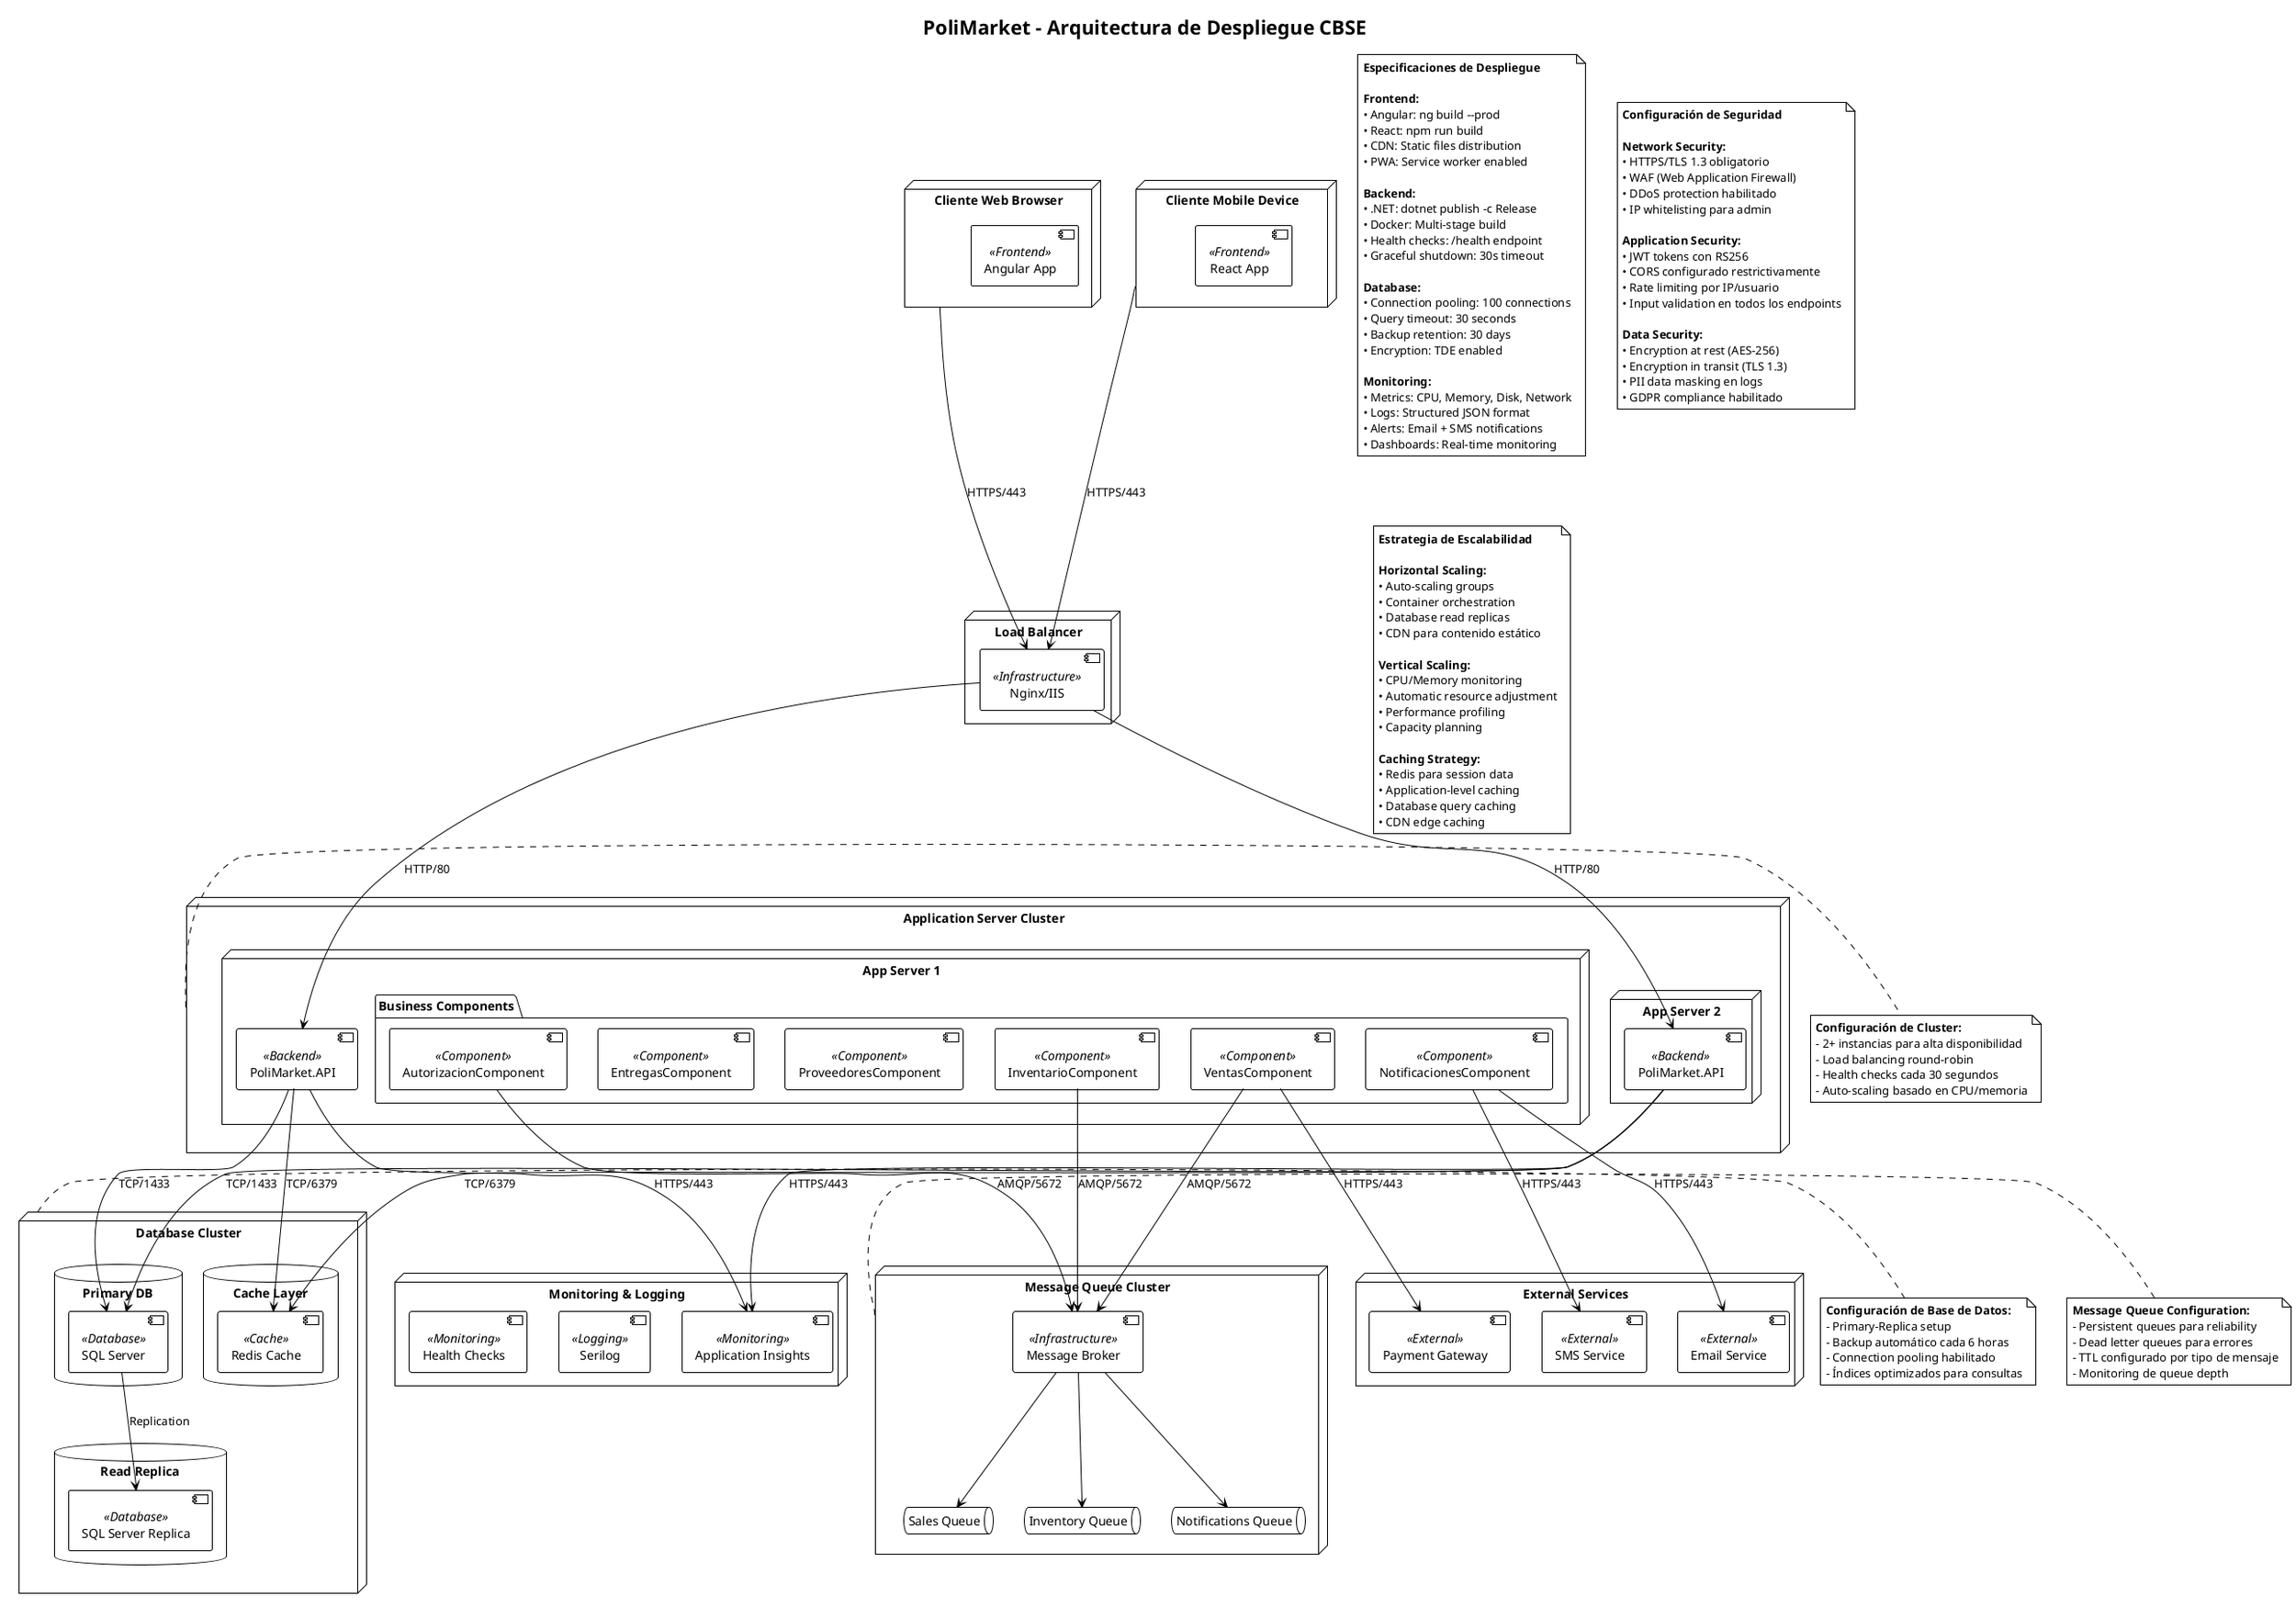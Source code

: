 @startuml PoliMarket_Deployment_Architecture

!theme plain
title PoliMarket - Arquitectura de Despliegue CBSE

!define FRONTEND #E3F2FD
!define BACKEND #F3E5F5
!define DATABASE #E8F5E8
!define INFRASTRUCTURE #FFF3E0

' Definición de nodos de infraestructura
node "Cliente Web Browser" as WebBrowser {
    [Angular App] as AngularApp <<Frontend>>
}

node "Cliente Mobile Device" as MobileDevice {
    [React App] as ReactApp <<Frontend>>
}

node "Load Balancer" as LB {
    [Nginx/IIS] as LoadBalancer <<Infrastructure>>
}

node "Application Server Cluster" as AppCluster {
    
    node "App Server 1" as Server1 {
        [PoliMarket.API] as API1 <<Backend>>
        
        package "Business Components" {
            [AutorizacionComponent] as Auth1 <<Component>>
            [VentasComponent] as Sales1 <<Component>>
            [InventarioComponent] as Inventory1 <<Component>>
        }
    }
    
    node "App Server 2" as Server2 {
        [PoliMarket.API] as API2 <<Backend>>
        
        package "Business Components" {
            [ProveedoresComponent] as Suppliers2 <<Component>>
            [EntregasComponent] as Delivery2 <<Component>>
            [NotificacionesComponent] as Notifications2 <<Component>>
        }
    }
}

node "Database Cluster" as DBCluster {
    database "Primary DB" as PrimaryDB {
        [SQL Server] as SQLServer <<Database>>
    }
    
    database "Read Replica" as ReplicaDB {
        [SQL Server Replica] as SQLReplica <<Database>>
    }
    
    database "Cache Layer" as CacheLayer {
        [Redis Cache] as Redis <<Cache>>
    }
}

node "Message Queue Cluster" as MQCluster {
    [Message Broker] as MessageBroker <<Infrastructure>>
    queue "Sales Queue" as SalesQueue
    queue "Inventory Queue" as InventoryQueue
    queue "Notifications Queue" as NotificationQueue
}

node "Monitoring & Logging" as Monitoring {
    [Application Insights] as AppInsights <<Monitoring>>
    [Serilog] as Logging <<Logging>>
    [Health Checks] as HealthChecks <<Monitoring>>
}

node "External Services" as External {
    [Payment Gateway] as PaymentGW <<External>>
    [Email Service] as EmailService <<External>>
    [SMS Service] as SMSService <<External>>
}

' Conexiones de red
WebBrowser --> LoadBalancer : HTTPS/443
MobileDevice --> LoadBalancer : HTTPS/443

LoadBalancer --> API1 : HTTP/80
LoadBalancer --> API2 : HTTP/80

API1 --> SQLServer : TCP/1433
API2 --> SQLServer : TCP/1433

API1 --> Redis : TCP/6379
API2 --> Redis : TCP/6379

SQLServer --> SQLReplica : Replication

Auth1 --> MessageBroker : AMQP/5672
Sales1 --> MessageBroker : AMQP/5672
Inventory1 --> MessageBroker : AMQP/5672

MessageBroker --> SalesQueue
MessageBroker --> InventoryQueue
MessageBroker --> NotificationQueue

Notifications2 --> EmailService : HTTPS/443
Notifications2 --> SMSService : HTTPS/443

Sales1 --> PaymentGW : HTTPS/443

API1 --> AppInsights : HTTPS/443
API2 --> AppInsights : HTTPS/443

' Notas de configuración
note right of AppCluster
    **Configuración de Cluster:**
    - 2+ instancias para alta disponibilidad
    - Load balancing round-robin
    - Health checks cada 30 segundos
    - Auto-scaling basado en CPU/memoria
end note

note right of DBCluster
    **Configuración de Base de Datos:**
    - Primary-Replica setup
    - Backup automático cada 6 horas
    - Connection pooling habilitado
    - Índices optimizados para consultas
end note

note right of MQCluster
    **Message Queue Configuration:**
    - Persistent queues para reliability
    - Dead letter queues para errores
    - TTL configurado por tipo de mensaje
    - Monitoring de queue depth
end note

' Especificaciones de deployment
note as DeploymentSpecs
    **Especificaciones de Despliegue**
    
    **Frontend:**
    • Angular: ng build --prod
    • React: npm run build
    • CDN: Static files distribution
    • PWA: Service worker enabled
    
    **Backend:**
    • .NET: dotnet publish -c Release
    • Docker: Multi-stage build
    • Health checks: /health endpoint
    • Graceful shutdown: 30s timeout
    
    **Database:**
    • Connection pooling: 100 connections
    • Query timeout: 30 seconds
    • Backup retention: 30 days
    • Encryption: TDE enabled
    
    **Monitoring:**
    • Metrics: CPU, Memory, Disk, Network
    • Logs: Structured JSON format
    • Alerts: Email + SMS notifications
    • Dashboards: Real-time monitoring
end note

' Configuración de seguridad
note as SecurityConfig
    **Configuración de Seguridad**
    
    **Network Security:**
    • HTTPS/TLS 1.3 obligatorio
    • WAF (Web Application Firewall)
    • DDoS protection habilitado
    • IP whitelisting para admin
    
    **Application Security:**
    • JWT tokens con RS256
    • CORS configurado restrictivamente
    • Rate limiting por IP/usuario
    • Input validation en todos los endpoints
    
    **Data Security:**
    • Encryption at rest (AES-256)
    • Encryption in transit (TLS 1.3)
    • PII data masking en logs
    • GDPR compliance habilitado
end note

' Estrategia de escalabilidad
note as ScalabilityStrategy
    **Estrategia de Escalabilidad**
    
    **Horizontal Scaling:**
    • Auto-scaling groups
    • Container orchestration
    • Database read replicas
    • CDN para contenido estático
    
    **Vertical Scaling:**
    • CPU/Memory monitoring
    • Automatic resource adjustment
    • Performance profiling
    • Capacity planning
    
    **Caching Strategy:**
    • Redis para session data
    • Application-level caching
    • Database query caching
    • CDN edge caching
end note

@enduml
